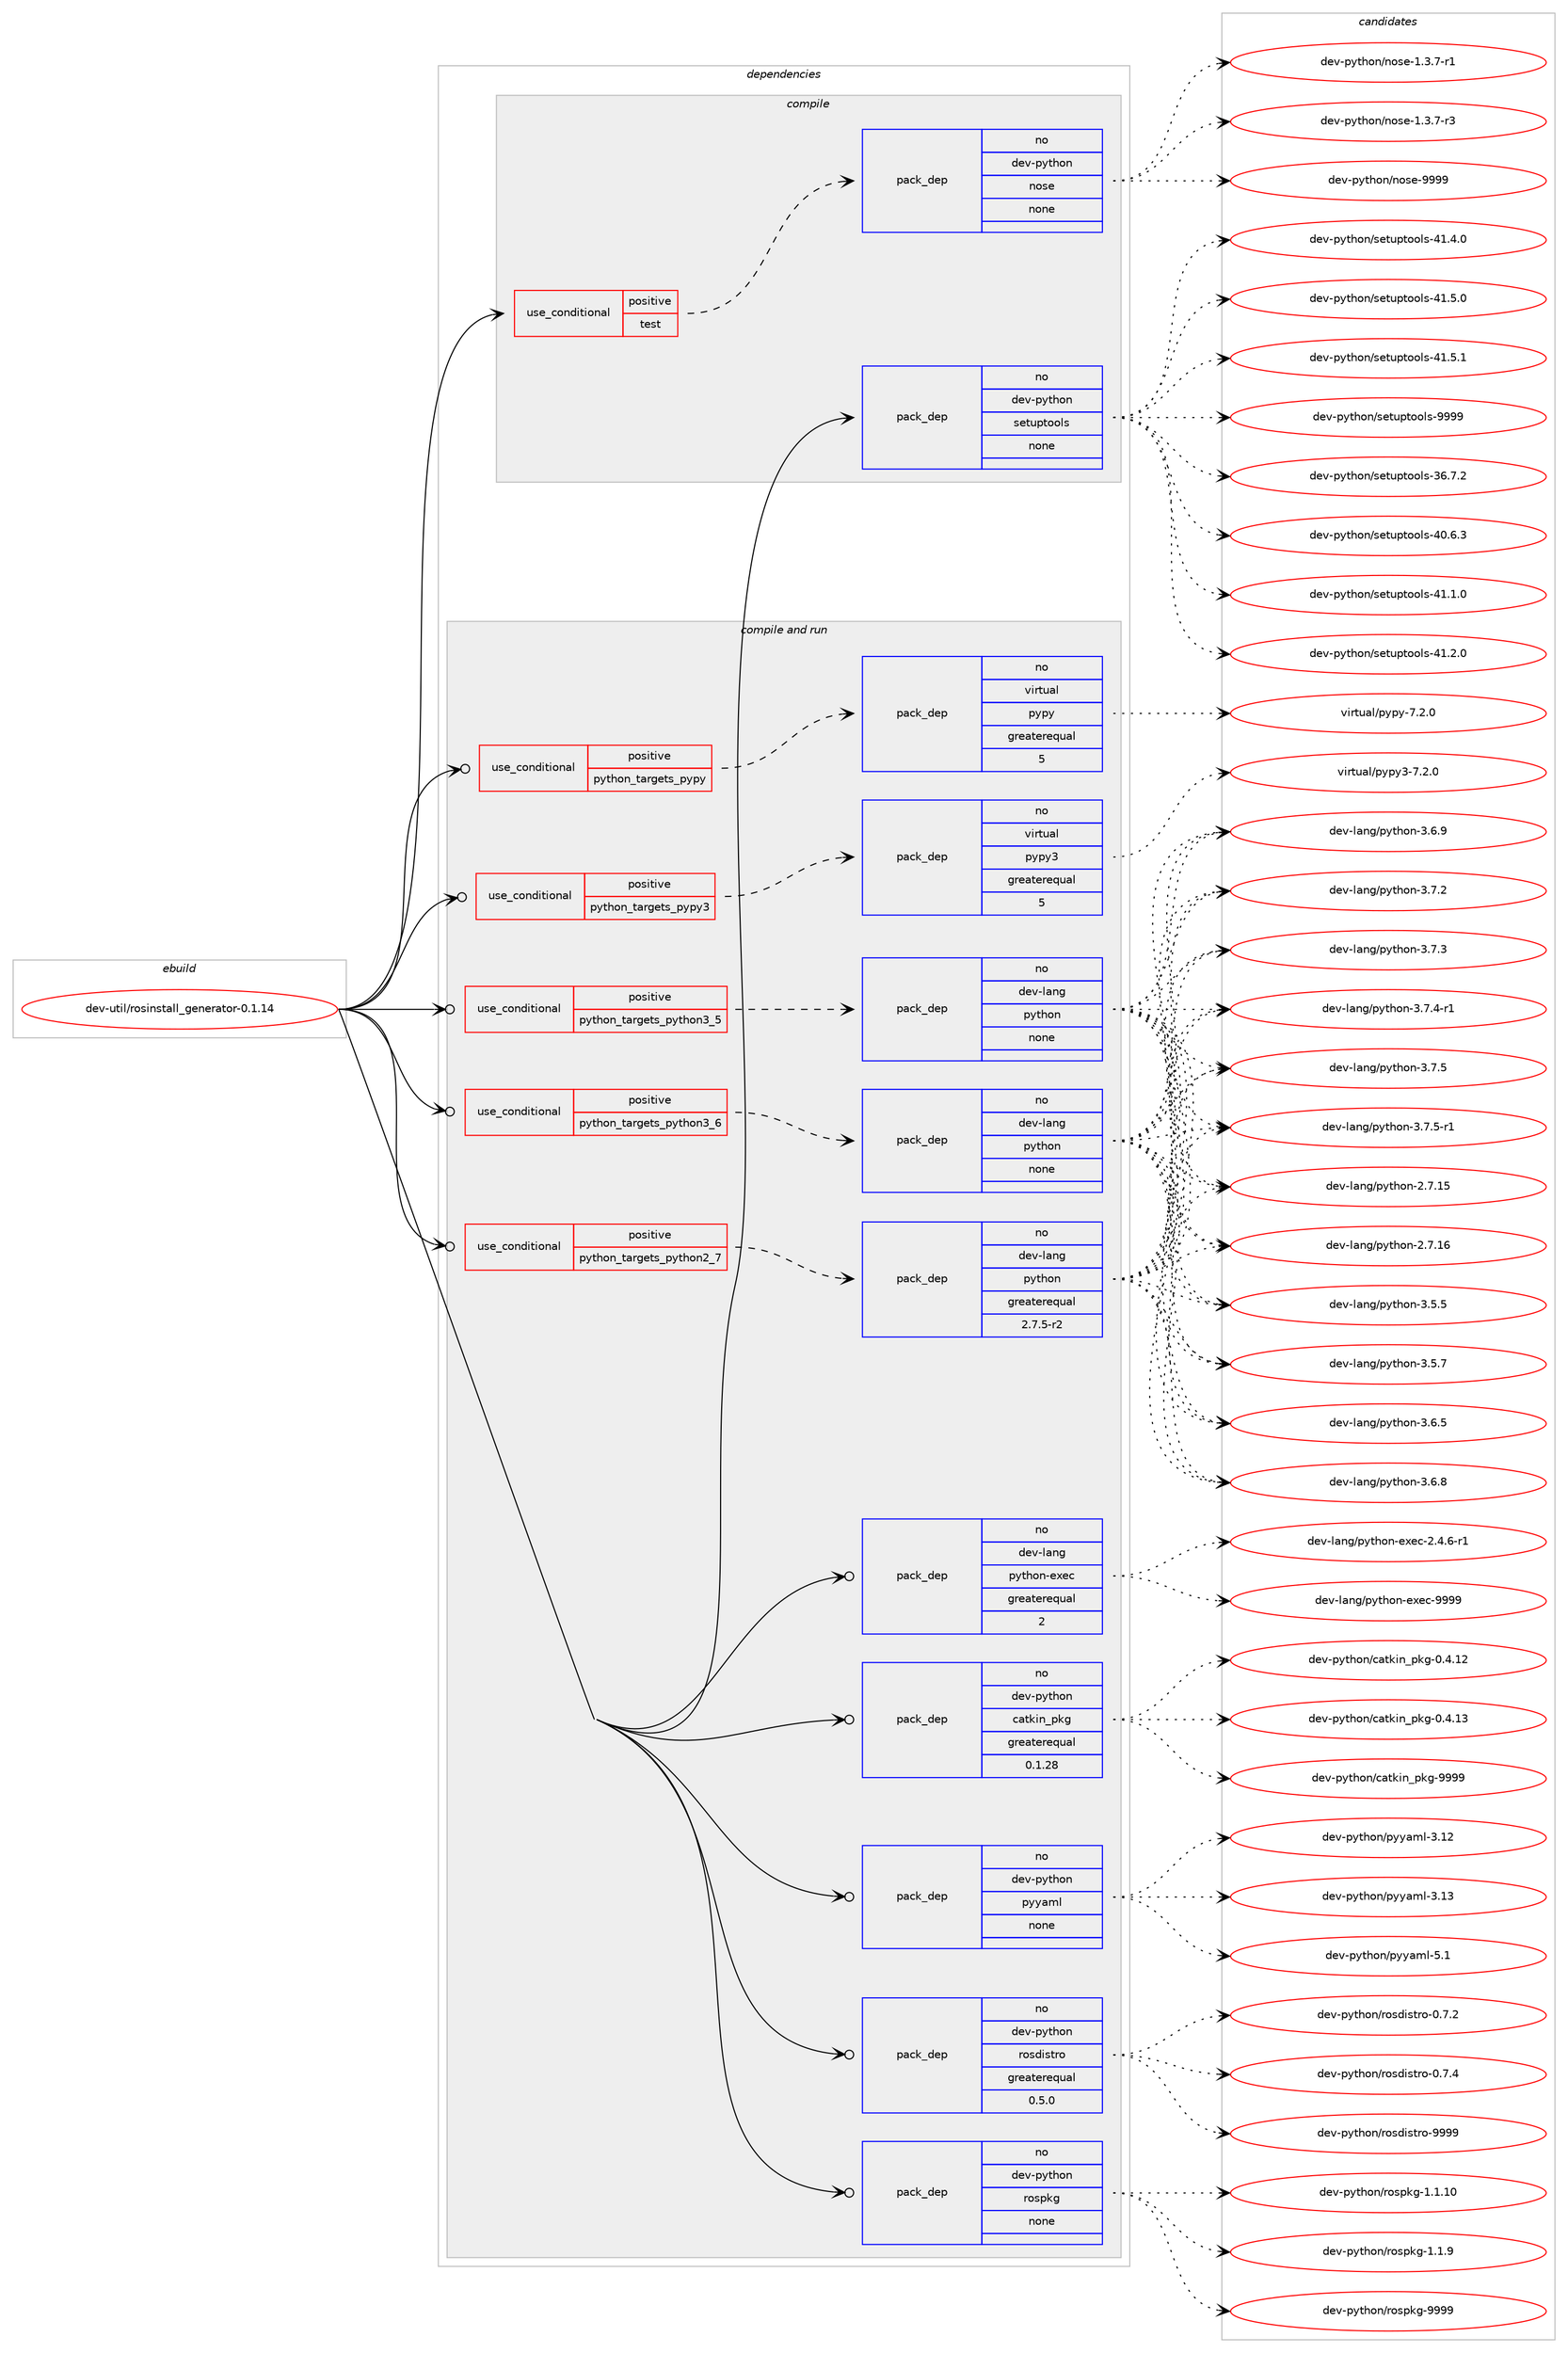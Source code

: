 digraph prolog {

# *************
# Graph options
# *************

newrank=true;
concentrate=true;
compound=true;
graph [rankdir=LR,fontname=Helvetica,fontsize=10,ranksep=1.5];#, ranksep=2.5, nodesep=0.2];
edge  [arrowhead=vee];
node  [fontname=Helvetica,fontsize=10];

# **********
# The ebuild
# **********

subgraph cluster_leftcol {
color=gray;
rank=same;
label=<<i>ebuild</i>>;
id [label="dev-util/rosinstall_generator-0.1.14", color=red, width=4, href="../dev-util/rosinstall_generator-0.1.14.svg"];
}

# ****************
# The dependencies
# ****************

subgraph cluster_midcol {
color=gray;
label=<<i>dependencies</i>>;
subgraph cluster_compile {
fillcolor="#eeeeee";
style=filled;
label=<<i>compile</i>>;
subgraph cond183258 {
dependency731927 [label=<<TABLE BORDER="0" CELLBORDER="1" CELLSPACING="0" CELLPADDING="4"><TR><TD ROWSPAN="3" CELLPADDING="10">use_conditional</TD></TR><TR><TD>positive</TD></TR><TR><TD>test</TD></TR></TABLE>>, shape=none, color=red];
subgraph pack536481 {
dependency731928 [label=<<TABLE BORDER="0" CELLBORDER="1" CELLSPACING="0" CELLPADDING="4" WIDTH="220"><TR><TD ROWSPAN="6" CELLPADDING="30">pack_dep</TD></TR><TR><TD WIDTH="110">no</TD></TR><TR><TD>dev-python</TD></TR><TR><TD>nose</TD></TR><TR><TD>none</TD></TR><TR><TD></TD></TR></TABLE>>, shape=none, color=blue];
}
dependency731927:e -> dependency731928:w [weight=20,style="dashed",arrowhead="vee"];
}
id:e -> dependency731927:w [weight=20,style="solid",arrowhead="vee"];
subgraph pack536482 {
dependency731929 [label=<<TABLE BORDER="0" CELLBORDER="1" CELLSPACING="0" CELLPADDING="4" WIDTH="220"><TR><TD ROWSPAN="6" CELLPADDING="30">pack_dep</TD></TR><TR><TD WIDTH="110">no</TD></TR><TR><TD>dev-python</TD></TR><TR><TD>setuptools</TD></TR><TR><TD>none</TD></TR><TR><TD></TD></TR></TABLE>>, shape=none, color=blue];
}
id:e -> dependency731929:w [weight=20,style="solid",arrowhead="vee"];
}
subgraph cluster_compileandrun {
fillcolor="#eeeeee";
style=filled;
label=<<i>compile and run</i>>;
subgraph cond183259 {
dependency731930 [label=<<TABLE BORDER="0" CELLBORDER="1" CELLSPACING="0" CELLPADDING="4"><TR><TD ROWSPAN="3" CELLPADDING="10">use_conditional</TD></TR><TR><TD>positive</TD></TR><TR><TD>python_targets_pypy</TD></TR></TABLE>>, shape=none, color=red];
subgraph pack536483 {
dependency731931 [label=<<TABLE BORDER="0" CELLBORDER="1" CELLSPACING="0" CELLPADDING="4" WIDTH="220"><TR><TD ROWSPAN="6" CELLPADDING="30">pack_dep</TD></TR><TR><TD WIDTH="110">no</TD></TR><TR><TD>virtual</TD></TR><TR><TD>pypy</TD></TR><TR><TD>greaterequal</TD></TR><TR><TD>5</TD></TR></TABLE>>, shape=none, color=blue];
}
dependency731930:e -> dependency731931:w [weight=20,style="dashed",arrowhead="vee"];
}
id:e -> dependency731930:w [weight=20,style="solid",arrowhead="odotvee"];
subgraph cond183260 {
dependency731932 [label=<<TABLE BORDER="0" CELLBORDER="1" CELLSPACING="0" CELLPADDING="4"><TR><TD ROWSPAN="3" CELLPADDING="10">use_conditional</TD></TR><TR><TD>positive</TD></TR><TR><TD>python_targets_pypy3</TD></TR></TABLE>>, shape=none, color=red];
subgraph pack536484 {
dependency731933 [label=<<TABLE BORDER="0" CELLBORDER="1" CELLSPACING="0" CELLPADDING="4" WIDTH="220"><TR><TD ROWSPAN="6" CELLPADDING="30">pack_dep</TD></TR><TR><TD WIDTH="110">no</TD></TR><TR><TD>virtual</TD></TR><TR><TD>pypy3</TD></TR><TR><TD>greaterequal</TD></TR><TR><TD>5</TD></TR></TABLE>>, shape=none, color=blue];
}
dependency731932:e -> dependency731933:w [weight=20,style="dashed",arrowhead="vee"];
}
id:e -> dependency731932:w [weight=20,style="solid",arrowhead="odotvee"];
subgraph cond183261 {
dependency731934 [label=<<TABLE BORDER="0" CELLBORDER="1" CELLSPACING="0" CELLPADDING="4"><TR><TD ROWSPAN="3" CELLPADDING="10">use_conditional</TD></TR><TR><TD>positive</TD></TR><TR><TD>python_targets_python2_7</TD></TR></TABLE>>, shape=none, color=red];
subgraph pack536485 {
dependency731935 [label=<<TABLE BORDER="0" CELLBORDER="1" CELLSPACING="0" CELLPADDING="4" WIDTH="220"><TR><TD ROWSPAN="6" CELLPADDING="30">pack_dep</TD></TR><TR><TD WIDTH="110">no</TD></TR><TR><TD>dev-lang</TD></TR><TR><TD>python</TD></TR><TR><TD>greaterequal</TD></TR><TR><TD>2.7.5-r2</TD></TR></TABLE>>, shape=none, color=blue];
}
dependency731934:e -> dependency731935:w [weight=20,style="dashed",arrowhead="vee"];
}
id:e -> dependency731934:w [weight=20,style="solid",arrowhead="odotvee"];
subgraph cond183262 {
dependency731936 [label=<<TABLE BORDER="0" CELLBORDER="1" CELLSPACING="0" CELLPADDING="4"><TR><TD ROWSPAN="3" CELLPADDING="10">use_conditional</TD></TR><TR><TD>positive</TD></TR><TR><TD>python_targets_python3_5</TD></TR></TABLE>>, shape=none, color=red];
subgraph pack536486 {
dependency731937 [label=<<TABLE BORDER="0" CELLBORDER="1" CELLSPACING="0" CELLPADDING="4" WIDTH="220"><TR><TD ROWSPAN="6" CELLPADDING="30">pack_dep</TD></TR><TR><TD WIDTH="110">no</TD></TR><TR><TD>dev-lang</TD></TR><TR><TD>python</TD></TR><TR><TD>none</TD></TR><TR><TD></TD></TR></TABLE>>, shape=none, color=blue];
}
dependency731936:e -> dependency731937:w [weight=20,style="dashed",arrowhead="vee"];
}
id:e -> dependency731936:w [weight=20,style="solid",arrowhead="odotvee"];
subgraph cond183263 {
dependency731938 [label=<<TABLE BORDER="0" CELLBORDER="1" CELLSPACING="0" CELLPADDING="4"><TR><TD ROWSPAN="3" CELLPADDING="10">use_conditional</TD></TR><TR><TD>positive</TD></TR><TR><TD>python_targets_python3_6</TD></TR></TABLE>>, shape=none, color=red];
subgraph pack536487 {
dependency731939 [label=<<TABLE BORDER="0" CELLBORDER="1" CELLSPACING="0" CELLPADDING="4" WIDTH="220"><TR><TD ROWSPAN="6" CELLPADDING="30">pack_dep</TD></TR><TR><TD WIDTH="110">no</TD></TR><TR><TD>dev-lang</TD></TR><TR><TD>python</TD></TR><TR><TD>none</TD></TR><TR><TD></TD></TR></TABLE>>, shape=none, color=blue];
}
dependency731938:e -> dependency731939:w [weight=20,style="dashed",arrowhead="vee"];
}
id:e -> dependency731938:w [weight=20,style="solid",arrowhead="odotvee"];
subgraph pack536488 {
dependency731940 [label=<<TABLE BORDER="0" CELLBORDER="1" CELLSPACING="0" CELLPADDING="4" WIDTH="220"><TR><TD ROWSPAN="6" CELLPADDING="30">pack_dep</TD></TR><TR><TD WIDTH="110">no</TD></TR><TR><TD>dev-lang</TD></TR><TR><TD>python-exec</TD></TR><TR><TD>greaterequal</TD></TR><TR><TD>2</TD></TR></TABLE>>, shape=none, color=blue];
}
id:e -> dependency731940:w [weight=20,style="solid",arrowhead="odotvee"];
subgraph pack536489 {
dependency731941 [label=<<TABLE BORDER="0" CELLBORDER="1" CELLSPACING="0" CELLPADDING="4" WIDTH="220"><TR><TD ROWSPAN="6" CELLPADDING="30">pack_dep</TD></TR><TR><TD WIDTH="110">no</TD></TR><TR><TD>dev-python</TD></TR><TR><TD>catkin_pkg</TD></TR><TR><TD>greaterequal</TD></TR><TR><TD>0.1.28</TD></TR></TABLE>>, shape=none, color=blue];
}
id:e -> dependency731941:w [weight=20,style="solid",arrowhead="odotvee"];
subgraph pack536490 {
dependency731942 [label=<<TABLE BORDER="0" CELLBORDER="1" CELLSPACING="0" CELLPADDING="4" WIDTH="220"><TR><TD ROWSPAN="6" CELLPADDING="30">pack_dep</TD></TR><TR><TD WIDTH="110">no</TD></TR><TR><TD>dev-python</TD></TR><TR><TD>pyyaml</TD></TR><TR><TD>none</TD></TR><TR><TD></TD></TR></TABLE>>, shape=none, color=blue];
}
id:e -> dependency731942:w [weight=20,style="solid",arrowhead="odotvee"];
subgraph pack536491 {
dependency731943 [label=<<TABLE BORDER="0" CELLBORDER="1" CELLSPACING="0" CELLPADDING="4" WIDTH="220"><TR><TD ROWSPAN="6" CELLPADDING="30">pack_dep</TD></TR><TR><TD WIDTH="110">no</TD></TR><TR><TD>dev-python</TD></TR><TR><TD>rosdistro</TD></TR><TR><TD>greaterequal</TD></TR><TR><TD>0.5.0</TD></TR></TABLE>>, shape=none, color=blue];
}
id:e -> dependency731943:w [weight=20,style="solid",arrowhead="odotvee"];
subgraph pack536492 {
dependency731944 [label=<<TABLE BORDER="0" CELLBORDER="1" CELLSPACING="0" CELLPADDING="4" WIDTH="220"><TR><TD ROWSPAN="6" CELLPADDING="30">pack_dep</TD></TR><TR><TD WIDTH="110">no</TD></TR><TR><TD>dev-python</TD></TR><TR><TD>rospkg</TD></TR><TR><TD>none</TD></TR><TR><TD></TD></TR></TABLE>>, shape=none, color=blue];
}
id:e -> dependency731944:w [weight=20,style="solid",arrowhead="odotvee"];
}
subgraph cluster_run {
fillcolor="#eeeeee";
style=filled;
label=<<i>run</i>>;
}
}

# **************
# The candidates
# **************

subgraph cluster_choices {
rank=same;
color=gray;
label=<<i>candidates</i>>;

subgraph choice536481 {
color=black;
nodesep=1;
choice10010111845112121116104111110471101111151014549465146554511449 [label="dev-python/nose-1.3.7-r1", color=red, width=4,href="../dev-python/nose-1.3.7-r1.svg"];
choice10010111845112121116104111110471101111151014549465146554511451 [label="dev-python/nose-1.3.7-r3", color=red, width=4,href="../dev-python/nose-1.3.7-r3.svg"];
choice10010111845112121116104111110471101111151014557575757 [label="dev-python/nose-9999", color=red, width=4,href="../dev-python/nose-9999.svg"];
dependency731928:e -> choice10010111845112121116104111110471101111151014549465146554511449:w [style=dotted,weight="100"];
dependency731928:e -> choice10010111845112121116104111110471101111151014549465146554511451:w [style=dotted,weight="100"];
dependency731928:e -> choice10010111845112121116104111110471101111151014557575757:w [style=dotted,weight="100"];
}
subgraph choice536482 {
color=black;
nodesep=1;
choice100101118451121211161041111104711510111611711211611111110811545515446554650 [label="dev-python/setuptools-36.7.2", color=red, width=4,href="../dev-python/setuptools-36.7.2.svg"];
choice100101118451121211161041111104711510111611711211611111110811545524846544651 [label="dev-python/setuptools-40.6.3", color=red, width=4,href="../dev-python/setuptools-40.6.3.svg"];
choice100101118451121211161041111104711510111611711211611111110811545524946494648 [label="dev-python/setuptools-41.1.0", color=red, width=4,href="../dev-python/setuptools-41.1.0.svg"];
choice100101118451121211161041111104711510111611711211611111110811545524946504648 [label="dev-python/setuptools-41.2.0", color=red, width=4,href="../dev-python/setuptools-41.2.0.svg"];
choice100101118451121211161041111104711510111611711211611111110811545524946524648 [label="dev-python/setuptools-41.4.0", color=red, width=4,href="../dev-python/setuptools-41.4.0.svg"];
choice100101118451121211161041111104711510111611711211611111110811545524946534648 [label="dev-python/setuptools-41.5.0", color=red, width=4,href="../dev-python/setuptools-41.5.0.svg"];
choice100101118451121211161041111104711510111611711211611111110811545524946534649 [label="dev-python/setuptools-41.5.1", color=red, width=4,href="../dev-python/setuptools-41.5.1.svg"];
choice10010111845112121116104111110471151011161171121161111111081154557575757 [label="dev-python/setuptools-9999", color=red, width=4,href="../dev-python/setuptools-9999.svg"];
dependency731929:e -> choice100101118451121211161041111104711510111611711211611111110811545515446554650:w [style=dotted,weight="100"];
dependency731929:e -> choice100101118451121211161041111104711510111611711211611111110811545524846544651:w [style=dotted,weight="100"];
dependency731929:e -> choice100101118451121211161041111104711510111611711211611111110811545524946494648:w [style=dotted,weight="100"];
dependency731929:e -> choice100101118451121211161041111104711510111611711211611111110811545524946504648:w [style=dotted,weight="100"];
dependency731929:e -> choice100101118451121211161041111104711510111611711211611111110811545524946524648:w [style=dotted,weight="100"];
dependency731929:e -> choice100101118451121211161041111104711510111611711211611111110811545524946534648:w [style=dotted,weight="100"];
dependency731929:e -> choice100101118451121211161041111104711510111611711211611111110811545524946534649:w [style=dotted,weight="100"];
dependency731929:e -> choice10010111845112121116104111110471151011161171121161111111081154557575757:w [style=dotted,weight="100"];
}
subgraph choice536483 {
color=black;
nodesep=1;
choice1181051141161179710847112121112121455546504648 [label="virtual/pypy-7.2.0", color=red, width=4,href="../virtual/pypy-7.2.0.svg"];
dependency731931:e -> choice1181051141161179710847112121112121455546504648:w [style=dotted,weight="100"];
}
subgraph choice536484 {
color=black;
nodesep=1;
choice118105114116117971084711212111212151455546504648 [label="virtual/pypy3-7.2.0", color=red, width=4,href="../virtual/pypy3-7.2.0.svg"];
dependency731933:e -> choice118105114116117971084711212111212151455546504648:w [style=dotted,weight="100"];
}
subgraph choice536485 {
color=black;
nodesep=1;
choice10010111845108971101034711212111610411111045504655464953 [label="dev-lang/python-2.7.15", color=red, width=4,href="../dev-lang/python-2.7.15.svg"];
choice10010111845108971101034711212111610411111045504655464954 [label="dev-lang/python-2.7.16", color=red, width=4,href="../dev-lang/python-2.7.16.svg"];
choice100101118451089711010347112121116104111110455146534653 [label="dev-lang/python-3.5.5", color=red, width=4,href="../dev-lang/python-3.5.5.svg"];
choice100101118451089711010347112121116104111110455146534655 [label="dev-lang/python-3.5.7", color=red, width=4,href="../dev-lang/python-3.5.7.svg"];
choice100101118451089711010347112121116104111110455146544653 [label="dev-lang/python-3.6.5", color=red, width=4,href="../dev-lang/python-3.6.5.svg"];
choice100101118451089711010347112121116104111110455146544656 [label="dev-lang/python-3.6.8", color=red, width=4,href="../dev-lang/python-3.6.8.svg"];
choice100101118451089711010347112121116104111110455146544657 [label="dev-lang/python-3.6.9", color=red, width=4,href="../dev-lang/python-3.6.9.svg"];
choice100101118451089711010347112121116104111110455146554650 [label="dev-lang/python-3.7.2", color=red, width=4,href="../dev-lang/python-3.7.2.svg"];
choice100101118451089711010347112121116104111110455146554651 [label="dev-lang/python-3.7.3", color=red, width=4,href="../dev-lang/python-3.7.3.svg"];
choice1001011184510897110103471121211161041111104551465546524511449 [label="dev-lang/python-3.7.4-r1", color=red, width=4,href="../dev-lang/python-3.7.4-r1.svg"];
choice100101118451089711010347112121116104111110455146554653 [label="dev-lang/python-3.7.5", color=red, width=4,href="../dev-lang/python-3.7.5.svg"];
choice1001011184510897110103471121211161041111104551465546534511449 [label="dev-lang/python-3.7.5-r1", color=red, width=4,href="../dev-lang/python-3.7.5-r1.svg"];
dependency731935:e -> choice10010111845108971101034711212111610411111045504655464953:w [style=dotted,weight="100"];
dependency731935:e -> choice10010111845108971101034711212111610411111045504655464954:w [style=dotted,weight="100"];
dependency731935:e -> choice100101118451089711010347112121116104111110455146534653:w [style=dotted,weight="100"];
dependency731935:e -> choice100101118451089711010347112121116104111110455146534655:w [style=dotted,weight="100"];
dependency731935:e -> choice100101118451089711010347112121116104111110455146544653:w [style=dotted,weight="100"];
dependency731935:e -> choice100101118451089711010347112121116104111110455146544656:w [style=dotted,weight="100"];
dependency731935:e -> choice100101118451089711010347112121116104111110455146544657:w [style=dotted,weight="100"];
dependency731935:e -> choice100101118451089711010347112121116104111110455146554650:w [style=dotted,weight="100"];
dependency731935:e -> choice100101118451089711010347112121116104111110455146554651:w [style=dotted,weight="100"];
dependency731935:e -> choice1001011184510897110103471121211161041111104551465546524511449:w [style=dotted,weight="100"];
dependency731935:e -> choice100101118451089711010347112121116104111110455146554653:w [style=dotted,weight="100"];
dependency731935:e -> choice1001011184510897110103471121211161041111104551465546534511449:w [style=dotted,weight="100"];
}
subgraph choice536486 {
color=black;
nodesep=1;
choice10010111845108971101034711212111610411111045504655464953 [label="dev-lang/python-2.7.15", color=red, width=4,href="../dev-lang/python-2.7.15.svg"];
choice10010111845108971101034711212111610411111045504655464954 [label="dev-lang/python-2.7.16", color=red, width=4,href="../dev-lang/python-2.7.16.svg"];
choice100101118451089711010347112121116104111110455146534653 [label="dev-lang/python-3.5.5", color=red, width=4,href="../dev-lang/python-3.5.5.svg"];
choice100101118451089711010347112121116104111110455146534655 [label="dev-lang/python-3.5.7", color=red, width=4,href="../dev-lang/python-3.5.7.svg"];
choice100101118451089711010347112121116104111110455146544653 [label="dev-lang/python-3.6.5", color=red, width=4,href="../dev-lang/python-3.6.5.svg"];
choice100101118451089711010347112121116104111110455146544656 [label="dev-lang/python-3.6.8", color=red, width=4,href="../dev-lang/python-3.6.8.svg"];
choice100101118451089711010347112121116104111110455146544657 [label="dev-lang/python-3.6.9", color=red, width=4,href="../dev-lang/python-3.6.9.svg"];
choice100101118451089711010347112121116104111110455146554650 [label="dev-lang/python-3.7.2", color=red, width=4,href="../dev-lang/python-3.7.2.svg"];
choice100101118451089711010347112121116104111110455146554651 [label="dev-lang/python-3.7.3", color=red, width=4,href="../dev-lang/python-3.7.3.svg"];
choice1001011184510897110103471121211161041111104551465546524511449 [label="dev-lang/python-3.7.4-r1", color=red, width=4,href="../dev-lang/python-3.7.4-r1.svg"];
choice100101118451089711010347112121116104111110455146554653 [label="dev-lang/python-3.7.5", color=red, width=4,href="../dev-lang/python-3.7.5.svg"];
choice1001011184510897110103471121211161041111104551465546534511449 [label="dev-lang/python-3.7.5-r1", color=red, width=4,href="../dev-lang/python-3.7.5-r1.svg"];
dependency731937:e -> choice10010111845108971101034711212111610411111045504655464953:w [style=dotted,weight="100"];
dependency731937:e -> choice10010111845108971101034711212111610411111045504655464954:w [style=dotted,weight="100"];
dependency731937:e -> choice100101118451089711010347112121116104111110455146534653:w [style=dotted,weight="100"];
dependency731937:e -> choice100101118451089711010347112121116104111110455146534655:w [style=dotted,weight="100"];
dependency731937:e -> choice100101118451089711010347112121116104111110455146544653:w [style=dotted,weight="100"];
dependency731937:e -> choice100101118451089711010347112121116104111110455146544656:w [style=dotted,weight="100"];
dependency731937:e -> choice100101118451089711010347112121116104111110455146544657:w [style=dotted,weight="100"];
dependency731937:e -> choice100101118451089711010347112121116104111110455146554650:w [style=dotted,weight="100"];
dependency731937:e -> choice100101118451089711010347112121116104111110455146554651:w [style=dotted,weight="100"];
dependency731937:e -> choice1001011184510897110103471121211161041111104551465546524511449:w [style=dotted,weight="100"];
dependency731937:e -> choice100101118451089711010347112121116104111110455146554653:w [style=dotted,weight="100"];
dependency731937:e -> choice1001011184510897110103471121211161041111104551465546534511449:w [style=dotted,weight="100"];
}
subgraph choice536487 {
color=black;
nodesep=1;
choice10010111845108971101034711212111610411111045504655464953 [label="dev-lang/python-2.7.15", color=red, width=4,href="../dev-lang/python-2.7.15.svg"];
choice10010111845108971101034711212111610411111045504655464954 [label="dev-lang/python-2.7.16", color=red, width=4,href="../dev-lang/python-2.7.16.svg"];
choice100101118451089711010347112121116104111110455146534653 [label="dev-lang/python-3.5.5", color=red, width=4,href="../dev-lang/python-3.5.5.svg"];
choice100101118451089711010347112121116104111110455146534655 [label="dev-lang/python-3.5.7", color=red, width=4,href="../dev-lang/python-3.5.7.svg"];
choice100101118451089711010347112121116104111110455146544653 [label="dev-lang/python-3.6.5", color=red, width=4,href="../dev-lang/python-3.6.5.svg"];
choice100101118451089711010347112121116104111110455146544656 [label="dev-lang/python-3.6.8", color=red, width=4,href="../dev-lang/python-3.6.8.svg"];
choice100101118451089711010347112121116104111110455146544657 [label="dev-lang/python-3.6.9", color=red, width=4,href="../dev-lang/python-3.6.9.svg"];
choice100101118451089711010347112121116104111110455146554650 [label="dev-lang/python-3.7.2", color=red, width=4,href="../dev-lang/python-3.7.2.svg"];
choice100101118451089711010347112121116104111110455146554651 [label="dev-lang/python-3.7.3", color=red, width=4,href="../dev-lang/python-3.7.3.svg"];
choice1001011184510897110103471121211161041111104551465546524511449 [label="dev-lang/python-3.7.4-r1", color=red, width=4,href="../dev-lang/python-3.7.4-r1.svg"];
choice100101118451089711010347112121116104111110455146554653 [label="dev-lang/python-3.7.5", color=red, width=4,href="../dev-lang/python-3.7.5.svg"];
choice1001011184510897110103471121211161041111104551465546534511449 [label="dev-lang/python-3.7.5-r1", color=red, width=4,href="../dev-lang/python-3.7.5-r1.svg"];
dependency731939:e -> choice10010111845108971101034711212111610411111045504655464953:w [style=dotted,weight="100"];
dependency731939:e -> choice10010111845108971101034711212111610411111045504655464954:w [style=dotted,weight="100"];
dependency731939:e -> choice100101118451089711010347112121116104111110455146534653:w [style=dotted,weight="100"];
dependency731939:e -> choice100101118451089711010347112121116104111110455146534655:w [style=dotted,weight="100"];
dependency731939:e -> choice100101118451089711010347112121116104111110455146544653:w [style=dotted,weight="100"];
dependency731939:e -> choice100101118451089711010347112121116104111110455146544656:w [style=dotted,weight="100"];
dependency731939:e -> choice100101118451089711010347112121116104111110455146544657:w [style=dotted,weight="100"];
dependency731939:e -> choice100101118451089711010347112121116104111110455146554650:w [style=dotted,weight="100"];
dependency731939:e -> choice100101118451089711010347112121116104111110455146554651:w [style=dotted,weight="100"];
dependency731939:e -> choice1001011184510897110103471121211161041111104551465546524511449:w [style=dotted,weight="100"];
dependency731939:e -> choice100101118451089711010347112121116104111110455146554653:w [style=dotted,weight="100"];
dependency731939:e -> choice1001011184510897110103471121211161041111104551465546534511449:w [style=dotted,weight="100"];
}
subgraph choice536488 {
color=black;
nodesep=1;
choice10010111845108971101034711212111610411111045101120101994550465246544511449 [label="dev-lang/python-exec-2.4.6-r1", color=red, width=4,href="../dev-lang/python-exec-2.4.6-r1.svg"];
choice10010111845108971101034711212111610411111045101120101994557575757 [label="dev-lang/python-exec-9999", color=red, width=4,href="../dev-lang/python-exec-9999.svg"];
dependency731940:e -> choice10010111845108971101034711212111610411111045101120101994550465246544511449:w [style=dotted,weight="100"];
dependency731940:e -> choice10010111845108971101034711212111610411111045101120101994557575757:w [style=dotted,weight="100"];
}
subgraph choice536489 {
color=black;
nodesep=1;
choice100101118451121211161041111104799971161071051109511210710345484652464950 [label="dev-python/catkin_pkg-0.4.12", color=red, width=4,href="../dev-python/catkin_pkg-0.4.12.svg"];
choice100101118451121211161041111104799971161071051109511210710345484652464951 [label="dev-python/catkin_pkg-0.4.13", color=red, width=4,href="../dev-python/catkin_pkg-0.4.13.svg"];
choice10010111845112121116104111110479997116107105110951121071034557575757 [label="dev-python/catkin_pkg-9999", color=red, width=4,href="../dev-python/catkin_pkg-9999.svg"];
dependency731941:e -> choice100101118451121211161041111104799971161071051109511210710345484652464950:w [style=dotted,weight="100"];
dependency731941:e -> choice100101118451121211161041111104799971161071051109511210710345484652464951:w [style=dotted,weight="100"];
dependency731941:e -> choice10010111845112121116104111110479997116107105110951121071034557575757:w [style=dotted,weight="100"];
}
subgraph choice536490 {
color=black;
nodesep=1;
choice1001011184511212111610411111047112121121971091084551464950 [label="dev-python/pyyaml-3.12", color=red, width=4,href="../dev-python/pyyaml-3.12.svg"];
choice1001011184511212111610411111047112121121971091084551464951 [label="dev-python/pyyaml-3.13", color=red, width=4,href="../dev-python/pyyaml-3.13.svg"];
choice10010111845112121116104111110471121211219710910845534649 [label="dev-python/pyyaml-5.1", color=red, width=4,href="../dev-python/pyyaml-5.1.svg"];
dependency731942:e -> choice1001011184511212111610411111047112121121971091084551464950:w [style=dotted,weight="100"];
dependency731942:e -> choice1001011184511212111610411111047112121121971091084551464951:w [style=dotted,weight="100"];
dependency731942:e -> choice10010111845112121116104111110471121211219710910845534649:w [style=dotted,weight="100"];
}
subgraph choice536491 {
color=black;
nodesep=1;
choice1001011184511212111610411111047114111115100105115116114111454846554650 [label="dev-python/rosdistro-0.7.2", color=red, width=4,href="../dev-python/rosdistro-0.7.2.svg"];
choice1001011184511212111610411111047114111115100105115116114111454846554652 [label="dev-python/rosdistro-0.7.4", color=red, width=4,href="../dev-python/rosdistro-0.7.4.svg"];
choice10010111845112121116104111110471141111151001051151161141114557575757 [label="dev-python/rosdistro-9999", color=red, width=4,href="../dev-python/rosdistro-9999.svg"];
dependency731943:e -> choice1001011184511212111610411111047114111115100105115116114111454846554650:w [style=dotted,weight="100"];
dependency731943:e -> choice1001011184511212111610411111047114111115100105115116114111454846554652:w [style=dotted,weight="100"];
dependency731943:e -> choice10010111845112121116104111110471141111151001051151161141114557575757:w [style=dotted,weight="100"];
}
subgraph choice536492 {
color=black;
nodesep=1;
choice100101118451121211161041111104711411111511210710345494649464948 [label="dev-python/rospkg-1.1.10", color=red, width=4,href="../dev-python/rospkg-1.1.10.svg"];
choice1001011184511212111610411111047114111115112107103454946494657 [label="dev-python/rospkg-1.1.9", color=red, width=4,href="../dev-python/rospkg-1.1.9.svg"];
choice10010111845112121116104111110471141111151121071034557575757 [label="dev-python/rospkg-9999", color=red, width=4,href="../dev-python/rospkg-9999.svg"];
dependency731944:e -> choice100101118451121211161041111104711411111511210710345494649464948:w [style=dotted,weight="100"];
dependency731944:e -> choice1001011184511212111610411111047114111115112107103454946494657:w [style=dotted,weight="100"];
dependency731944:e -> choice10010111845112121116104111110471141111151121071034557575757:w [style=dotted,weight="100"];
}
}

}
